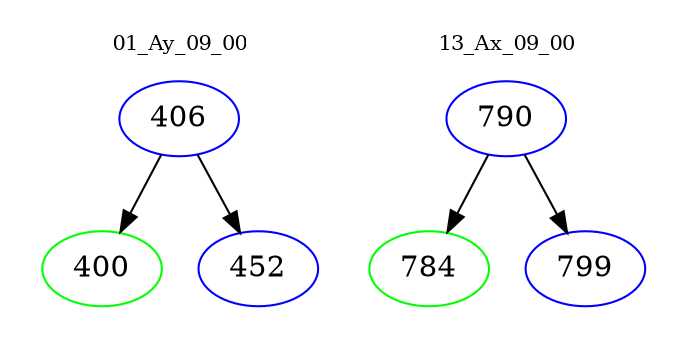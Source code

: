 digraph{
subgraph cluster_0 {
color = white
label = "01_Ay_09_00";
fontsize=10;
T0_406 [label="406", color="blue"]
T0_406 -> T0_400 [color="black"]
T0_400 [label="400", color="green"]
T0_406 -> T0_452 [color="black"]
T0_452 [label="452", color="blue"]
}
subgraph cluster_1 {
color = white
label = "13_Ax_09_00";
fontsize=10;
T1_790 [label="790", color="blue"]
T1_790 -> T1_784 [color="black"]
T1_784 [label="784", color="green"]
T1_790 -> T1_799 [color="black"]
T1_799 [label="799", color="blue"]
}
}
